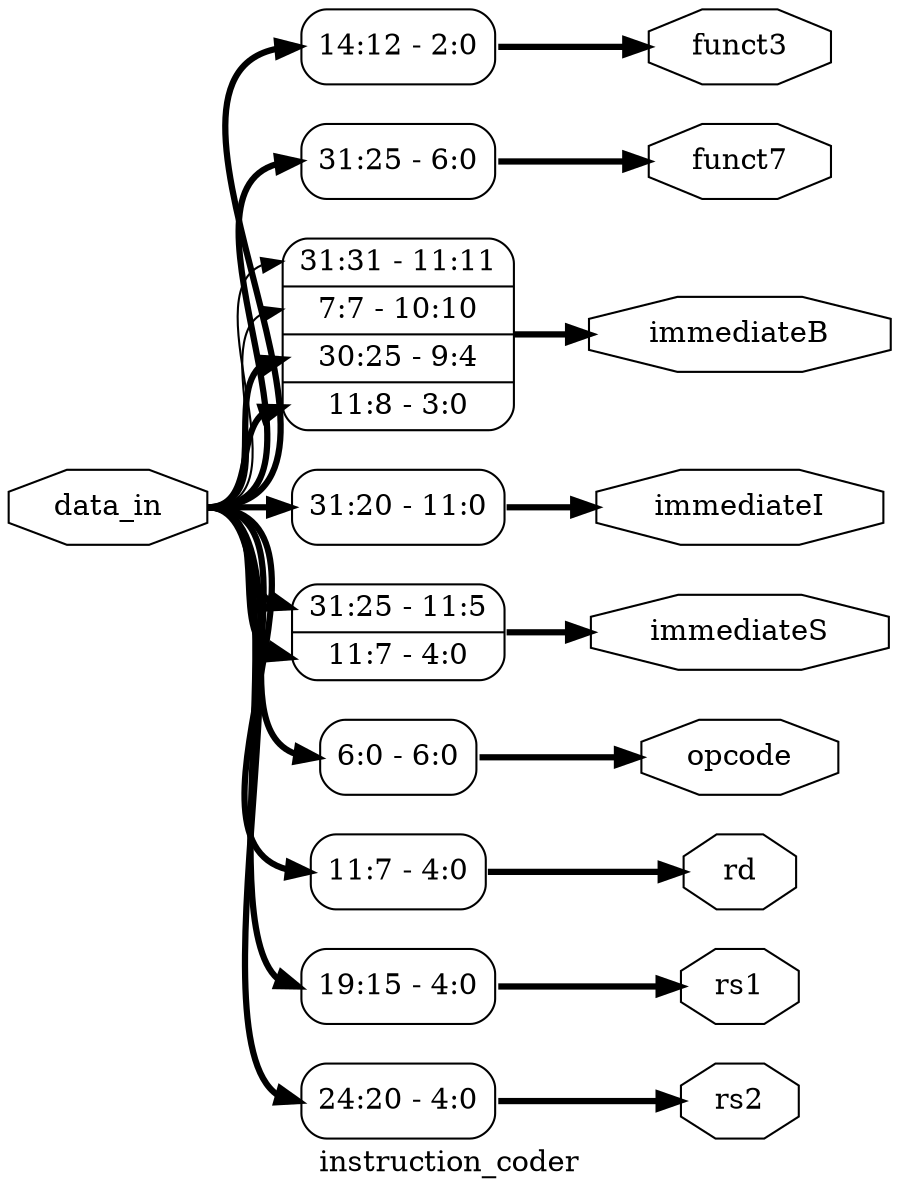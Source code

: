 digraph "instruction_coder" {
label="instruction_coder";
rankdir="LR";
remincross=true;
n1 [ shape=octagon, label="data_in", color="black", fontcolor="black" ];
n2 [ shape=octagon, label="funct3", color="black", fontcolor="black" ];
n3 [ shape=octagon, label="funct7", color="black", fontcolor="black" ];
n4 [ shape=octagon, label="immediateB", color="black", fontcolor="black" ];
n5 [ shape=octagon, label="immediateI", color="black", fontcolor="black" ];
n6 [ shape=octagon, label="immediateS", color="black", fontcolor="black" ];
n7 [ shape=octagon, label="opcode", color="black", fontcolor="black" ];
n8 [ shape=octagon, label="rd", color="black", fontcolor="black" ];
n9 [ shape=octagon, label="rs1", color="black", fontcolor="black" ];
n10 [ shape=octagon, label="rs2", color="black", fontcolor="black" ];
x0 [ shape=record, style=rounded, label="<s0> 14:12 - 2:0 " ];
x1 [ shape=record, style=rounded, label="<s0> 31:25 - 6:0 " ];
x2 [ shape=record, style=rounded, label="<s3> 31:31 - 11:11 |<s2> 7:7 - 10:10 |<s1> 30:25 - 9:4 |<s0> 11:8 - 3:0 " ];
x3 [ shape=record, style=rounded, label="<s0> 31:20 - 11:0 " ];
x4 [ shape=record, style=rounded, label="<s1> 31:25 - 11:5 |<s0> 11:7 - 4:0 " ];
x5 [ shape=record, style=rounded, label="<s0> 6:0 - 6:0 " ];
x6 [ shape=record, style=rounded, label="<s0> 11:7 - 4:0 " ];
x7 [ shape=record, style=rounded, label="<s0> 19:15 - 4:0 " ];
x8 [ shape=record, style=rounded, label="<s0> 24:20 - 4:0 " ];
n1:e -> x0:s0:w [color="black", style="setlinewidth(3)", label=""];
n1:e -> x1:s0:w [color="black", style="setlinewidth(3)", label=""];
n1:e -> x2:s0:w [color="black", style="setlinewidth(3)", label=""];
n1:e -> x2:s1:w [color="black", style="setlinewidth(3)", label=""];
n1:e -> x2:s2:w [color="black", label=""];
n1:e -> x2:s3:w [color="black", label=""];
n1:e -> x3:s0:w [color="black", style="setlinewidth(3)", label=""];
n1:e -> x4:s0:w [color="black", style="setlinewidth(3)", label=""];
n1:e -> x4:s1:w [color="black", style="setlinewidth(3)", label=""];
n1:e -> x5:s0:w [color="black", style="setlinewidth(3)", label=""];
n1:e -> x6:s0:w [color="black", style="setlinewidth(3)", label=""];
n1:e -> x7:s0:w [color="black", style="setlinewidth(3)", label=""];
n1:e -> x8:s0:w [color="black", style="setlinewidth(3)", label=""];
x8:e -> n10:w [color="black", style="setlinewidth(3)", label=""];
x0:e -> n2:w [color="black", style="setlinewidth(3)", label=""];
x1:e -> n3:w [color="black", style="setlinewidth(3)", label=""];
x2:e -> n4:w [color="black", style="setlinewidth(3)", label=""];
x3:e -> n5:w [color="black", style="setlinewidth(3)", label=""];
x4:e -> n6:w [color="black", style="setlinewidth(3)", label=""];
x5:e -> n7:w [color="black", style="setlinewidth(3)", label=""];
x6:e -> n8:w [color="black", style="setlinewidth(3)", label=""];
x7:e -> n9:w [color="black", style="setlinewidth(3)", label=""];
}
